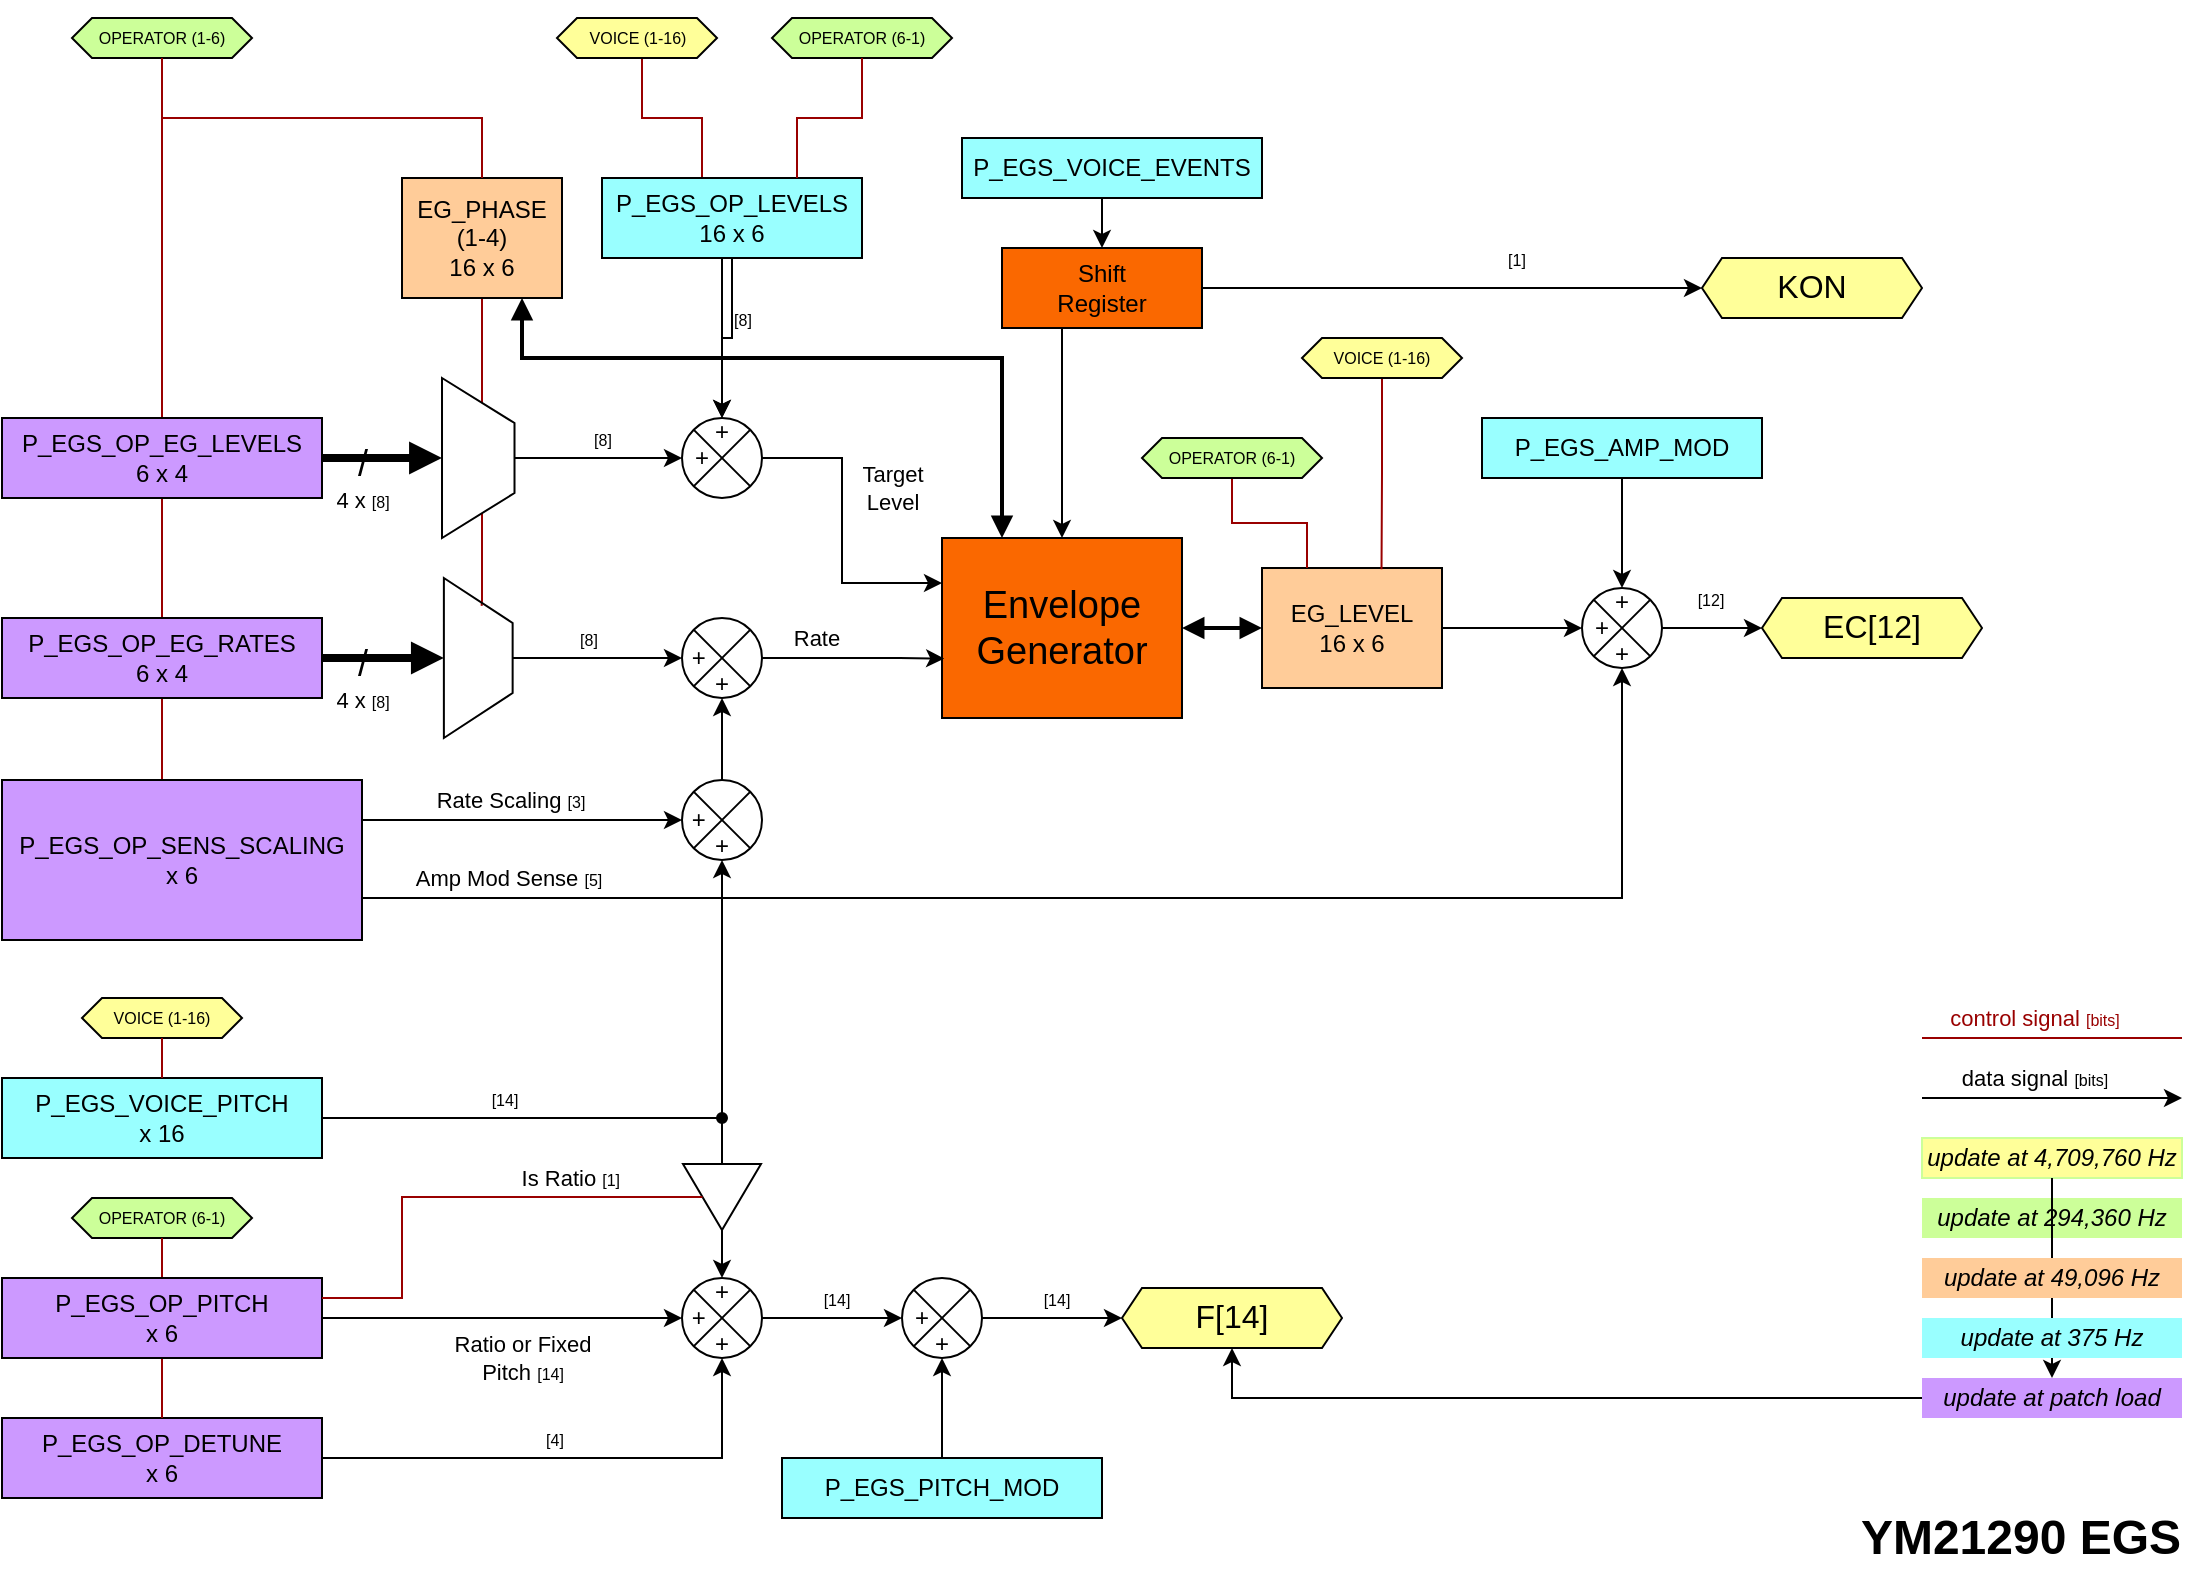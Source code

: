 <mxfile version="21.6.5" type="device">
  <diagram name="Page-1" id="Pqn2j6jePajugsLytFiP">
    <mxGraphModel dx="1222" dy="869" grid="1" gridSize="10" guides="1" tooltips="1" connect="1" arrows="1" fold="1" page="1" pageScale="1" pageWidth="1169" pageHeight="827" background="#ffffff" math="0" shadow="0">
      <root>
        <mxCell id="0" />
        <mxCell id="1" parent="0" />
        <mxCell id="Uc1V2ZWnSnzchSxw7sYp-2" style="edgeStyle=orthogonalEdgeStyle;rounded=0;orthogonalLoop=1;jettySize=auto;html=1;exitX=0.5;exitY=1;exitDx=0;exitDy=0;endArrow=none;endFill=0;strokeColor=#990000;" parent="1" source="bkhKXYJbMKSQ_BPkJ9Bf-1" edge="1">
          <mxGeometry relative="1" as="geometry">
            <mxPoint x="120" y="401" as="targetPoint" />
            <Array as="points">
              <mxPoint x="120" y="401" />
            </Array>
          </mxGeometry>
        </mxCell>
        <mxCell id="bkhKXYJbMKSQ_BPkJ9Bf-1" value="&lt;p style=&quot;line-height: 110%;&quot;&gt;&lt;font style=&quot;font-size: 8px;&quot;&gt;OPERATOR (1-6)&lt;/font&gt;&lt;/p&gt;" style="shape=hexagon;perimeter=hexagonPerimeter2;whiteSpace=wrap;html=1;fixedSize=1;size=10;strokeColor=#000000;fontColor=#000000;labelBackgroundColor=none;fillColor=#CCFF99;" parent="1" vertex="1">
          <mxGeometry x="75" y="20" width="90" height="20" as="geometry" />
        </mxCell>
        <mxCell id="bkhKXYJbMKSQ_BPkJ9Bf-86" style="edgeStyle=orthogonalEdgeStyle;rounded=0;orthogonalLoop=1;jettySize=auto;html=1;exitX=0.5;exitY=1;exitDx=0;exitDy=0;entryX=0.25;entryY=0;entryDx=0;entryDy=0;strokeColor=#990000;fontColor=#000000;labelBackgroundColor=none;endArrow=none;endFill=0;startArrow=none;startFill=0;" parent="1" source="bkhKXYJbMKSQ_BPkJ9Bf-3" target="bkhKXYJbMKSQ_BPkJ9Bf-21" edge="1">
          <mxGeometry relative="1" as="geometry">
            <Array as="points">
              <mxPoint x="360" y="40" />
              <mxPoint x="360" y="70" />
              <mxPoint x="390" y="70" />
              <mxPoint x="390" y="100" />
            </Array>
          </mxGeometry>
        </mxCell>
        <mxCell id="bkhKXYJbMKSQ_BPkJ9Bf-3" value="&lt;p style=&quot;line-height: 110%;&quot;&gt;&lt;font style=&quot;font-size: 8px;&quot;&gt;VOICE (1-16)&lt;/font&gt;&lt;/p&gt;" style="shape=hexagon;perimeter=hexagonPerimeter2;whiteSpace=wrap;html=1;fixedSize=1;size=10;strokeColor=#000000;fontColor=#000000;labelBackgroundColor=none;fillColor=#FFFF99;" parent="1" vertex="1">
          <mxGeometry x="317.5" y="20" width="80" height="20" as="geometry" />
        </mxCell>
        <mxCell id="Uc1V2ZWnSnzchSxw7sYp-5" style="edgeStyle=orthogonalEdgeStyle;rounded=0;orthogonalLoop=1;jettySize=auto;html=1;exitX=0.5;exitY=1;exitDx=0;exitDy=0;entryX=0.174;entryY=0.451;entryDx=0;entryDy=0;strokeColor=#990000;endArrow=none;endFill=0;entryPerimeter=0;" parent="1" source="bkhKXYJbMKSQ_BPkJ9Bf-7" target="bkhKXYJbMKSQ_BPkJ9Bf-15" edge="1">
          <mxGeometry relative="1" as="geometry">
            <Array as="points">
              <mxPoint x="280" y="311" />
            </Array>
          </mxGeometry>
        </mxCell>
        <mxCell id="bkhKXYJbMKSQ_BPkJ9Bf-7" value="EG_PHASE&lt;br&gt;(1-4)&lt;br&gt;16 x 6" style="rounded=0;whiteSpace=wrap;html=1;fillColor=#FFCC99;fontColor=#000000;strokeColor=#000000;labelBackgroundColor=none;" parent="1" vertex="1">
          <mxGeometry x="240" y="100" width="80" height="60" as="geometry" />
        </mxCell>
        <mxCell id="bkhKXYJbMKSQ_BPkJ9Bf-14" value="&lt;font style=&quot;font-size: 18px;&quot;&gt;/&lt;/font&gt;&lt;br&gt;4 x&amp;nbsp;&lt;font style=&quot;font-size: 8px;&quot;&gt;[8]&lt;/font&gt;" style="edgeStyle=orthogonalEdgeStyle;rounded=0;orthogonalLoop=1;jettySize=auto;html=1;exitX=1;exitY=0.5;exitDx=0;exitDy=0;entryX=0.5;entryY=1;entryDx=0;entryDy=0;strokeWidth=4;endArrow=block;endFill=1;labelBackgroundColor=none;strokeColor=#000000;fontColor=#000000;" parent="1" source="bkhKXYJbMKSQ_BPkJ9Bf-8" target="bkhKXYJbMKSQ_BPkJ9Bf-11" edge="1">
          <mxGeometry x="-0.333" y="-10" relative="1" as="geometry">
            <mxPoint x="145" y="40" as="sourcePoint" />
            <mxPoint x="145" y="220" as="targetPoint" />
            <mxPoint as="offset" />
          </mxGeometry>
        </mxCell>
        <mxCell id="bkhKXYJbMKSQ_BPkJ9Bf-11" value="" style="shape=trapezoid;perimeter=trapezoidPerimeter;whiteSpace=wrap;html=1;fixedSize=1;size=22.5;rotation=90;strokeColor=#000000;fontColor=#000000;labelBackgroundColor=none;fillColor=#FFFFFF;" parent="1" vertex="1">
          <mxGeometry x="238.13" y="221.88" width="80" height="36.25" as="geometry" />
        </mxCell>
        <mxCell id="B_mAP0IRxajXwq3ZstFW-13" value="" style="edgeStyle=orthogonalEdgeStyle;rounded=0;orthogonalLoop=1;jettySize=auto;html=1;" edge="1" parent="1" source="bkhKXYJbMKSQ_BPkJ9Bf-21" target="bkhKXYJbMKSQ_BPkJ9Bf-24">
          <mxGeometry relative="1" as="geometry" />
        </mxCell>
        <mxCell id="bkhKXYJbMKSQ_BPkJ9Bf-21" value="&lt;span style=&quot;font-family: Helvetica; font-size: 12px; font-style: normal; font-variant-ligatures: normal; font-variant-caps: normal; font-weight: 400; letter-spacing: normal; orphans: 2; text-align: center; text-indent: 0px; text-transform: none; widows: 2; word-spacing: 0px; -webkit-text-stroke-width: 0px; text-decoration-thickness: initial; text-decoration-style: initial; text-decoration-color: initial; float: none; display: inline !important;&quot;&gt;P_EGS_OP_LEVELS&lt;/span&gt;&lt;br style=&quot;border-color: rgb(0, 0, 0); font-family: Helvetica; font-size: 12px; font-style: normal; font-variant-ligatures: normal; font-variant-caps: normal; font-weight: 400; letter-spacing: normal; orphans: 2; text-align: center; text-indent: 0px; text-transform: none; widows: 2; word-spacing: 0px; -webkit-text-stroke-width: 0px; text-decoration-thickness: initial; text-decoration-style: initial; text-decoration-color: initial;&quot;&gt;&lt;font&gt;16 x 6&lt;/font&gt;" style="rounded=0;whiteSpace=wrap;html=1;fillColor=#99FFFF;fontColor=#000000;strokeColor=#000000;labelBackgroundColor=none;" parent="1" vertex="1">
          <mxGeometry x="340" y="100" width="130" height="40" as="geometry" />
        </mxCell>
        <mxCell id="bkhKXYJbMKSQ_BPkJ9Bf-23" value="&lt;font style=&quot;font-size: 19px;&quot;&gt;Envelope&lt;br&gt;Generator&lt;/font&gt;" style="rounded=0;whiteSpace=wrap;html=1;fillColor=#fa6800;fontColor=#000000;strokeColor=#000000;labelBackgroundColor=none;" parent="1" vertex="1">
          <mxGeometry x="510" y="280" width="120" height="90" as="geometry" />
        </mxCell>
        <mxCell id="bkhKXYJbMKSQ_BPkJ9Bf-24" value="&lt;p style=&quot;line-height: 110%;&quot;&gt;+&lt;br&gt;+&amp;nbsp; &amp;nbsp; &amp;nbsp;&amp;nbsp;&lt;br&gt;&lt;br&gt;&lt;/p&gt;" style="shape=sumEllipse;perimeter=ellipsePerimeter;whiteSpace=wrap;html=1;backgroundOutline=1;strokeColor=#000000;fontColor=#000000;labelBackgroundColor=none;fillColor=none;" parent="1" vertex="1">
          <mxGeometry x="380" y="220" width="40" height="40" as="geometry" />
        </mxCell>
        <mxCell id="bkhKXYJbMKSQ_BPkJ9Bf-25" value="&lt;font style=&quot;font-size: 8px;&quot;&gt;[8]&lt;/font&gt;" style="edgeStyle=orthogonalEdgeStyle;rounded=0;orthogonalLoop=1;jettySize=auto;html=1;entryX=0;entryY=0.5;entryDx=0;entryDy=0;exitX=0.5;exitY=0;exitDx=0;exitDy=0;strokeColor=#000000;fontColor=#000000;labelBackgroundColor=none;" parent="1" source="bkhKXYJbMKSQ_BPkJ9Bf-11" target="bkhKXYJbMKSQ_BPkJ9Bf-24" edge="1">
          <mxGeometry x="0.045" y="10" relative="1" as="geometry">
            <mxPoint x="288" y="170" as="sourcePoint" />
            <mxPoint x="288" y="321" as="targetPoint" />
            <Array as="points" />
            <mxPoint as="offset" />
          </mxGeometry>
        </mxCell>
        <mxCell id="bkhKXYJbMKSQ_BPkJ9Bf-26" style="edgeStyle=orthogonalEdgeStyle;rounded=0;orthogonalLoop=1;jettySize=auto;html=1;exitX=0.5;exitY=1;exitDx=0;exitDy=0;strokeColor=#000000;fontColor=#000000;labelBackgroundColor=none;" parent="1" source="bkhKXYJbMKSQ_BPkJ9Bf-21" target="bkhKXYJbMKSQ_BPkJ9Bf-24" edge="1">
          <mxGeometry relative="1" as="geometry">
            <mxPoint x="306" y="250" as="sourcePoint" />
            <mxPoint x="360" y="250" as="targetPoint" />
            <Array as="points">
              <mxPoint x="400" y="140" />
            </Array>
          </mxGeometry>
        </mxCell>
        <mxCell id="B_mAP0IRxajXwq3ZstFW-12" value="&lt;font color=&quot;#000000&quot; style=&quot;font-size: 8px;&quot;&gt;[8]&lt;/font&gt;" style="edgeLabel;html=1;align=center;verticalAlign=middle;resizable=0;points=[];labelBackgroundColor=none;" vertex="1" connectable="0" parent="bkhKXYJbMKSQ_BPkJ9Bf-26">
          <mxGeometry x="0.165" relative="1" as="geometry">
            <mxPoint x="10" y="-15" as="offset" />
          </mxGeometry>
        </mxCell>
        <mxCell id="bkhKXYJbMKSQ_BPkJ9Bf-28" value="Target&lt;br&gt;Level" style="edgeStyle=orthogonalEdgeStyle;rounded=0;orthogonalLoop=1;jettySize=auto;html=1;entryX=0;entryY=0.25;entryDx=0;entryDy=0;exitX=1;exitY=0.5;exitDx=0;exitDy=0;strokeColor=#000000;fontColor=#000000;labelBackgroundColor=none;" parent="1" source="bkhKXYJbMKSQ_BPkJ9Bf-24" target="bkhKXYJbMKSQ_BPkJ9Bf-23" edge="1">
          <mxGeometry x="-0.279" y="25" relative="1" as="geometry">
            <mxPoint x="306" y="250" as="sourcePoint" />
            <mxPoint x="360" y="250" as="targetPoint" />
            <Array as="points">
              <mxPoint x="460" y="240" />
              <mxPoint x="460" y="302" />
            </Array>
            <mxPoint as="offset" />
          </mxGeometry>
        </mxCell>
        <mxCell id="bkhKXYJbMKSQ_BPkJ9Bf-29" value="&lt;font style=&quot;font-size: 18px;&quot;&gt;/&lt;/font&gt;&lt;br&gt;4 x &lt;font style=&quot;font-size: 8px;&quot;&gt;[8]&lt;/font&gt;" style="edgeStyle=orthogonalEdgeStyle;rounded=0;orthogonalLoop=1;jettySize=auto;html=1;entryX=0.5;entryY=1;entryDx=0;entryDy=0;strokeWidth=4;endArrow=block;endFill=1;labelBackgroundColor=none;strokeColor=#000000;fontColor=#000000;" parent="1" target="bkhKXYJbMKSQ_BPkJ9Bf-15" edge="1">
          <mxGeometry x="-0.344" y="-10" relative="1" as="geometry">
            <mxPoint x="200" y="340" as="sourcePoint" />
            <mxPoint x="270" y="250" as="targetPoint" />
            <mxPoint as="offset" />
            <Array as="points">
              <mxPoint x="230" y="340" />
              <mxPoint x="230" y="340" />
            </Array>
          </mxGeometry>
        </mxCell>
        <mxCell id="bkhKXYJbMKSQ_BPkJ9Bf-30" value="&lt;font&gt;P_EGS_AMP_MOD&lt;/font&gt;" style="rounded=0;whiteSpace=wrap;html=1;fillColor=#99FFFF;fontColor=#000000;strokeColor=#000000;labelBackgroundColor=none;" parent="1" vertex="1">
          <mxGeometry x="780" y="220" width="140" height="30" as="geometry" />
        </mxCell>
        <mxCell id="bkhKXYJbMKSQ_BPkJ9Bf-32" style="edgeStyle=orthogonalEdgeStyle;rounded=0;orthogonalLoop=1;jettySize=auto;html=1;exitX=0.5;exitY=1;exitDx=0;exitDy=0;entryX=0.5;entryY=0;entryDx=0;entryDy=0;strokeColor=#000000;fontColor=#000000;labelBackgroundColor=none;" parent="1" source="bkhKXYJbMKSQ_BPkJ9Bf-30" target="bkhKXYJbMKSQ_BPkJ9Bf-38" edge="1">
          <mxGeometry relative="1" as="geometry">
            <mxPoint x="575" as="sourcePoint" />
            <mxPoint x="471" y="70" as="targetPoint" />
            <Array as="points">
              <mxPoint x="850" y="280" />
              <mxPoint x="850" y="280" />
            </Array>
          </mxGeometry>
        </mxCell>
        <mxCell id="bkhKXYJbMKSQ_BPkJ9Bf-34" value="&lt;span style=&quot;font-family: Helvetica; font-size: 12px; font-style: normal; font-variant-ligatures: normal; font-variant-caps: normal; font-weight: 400; letter-spacing: normal; orphans: 2; text-align: center; text-indent: 0px; text-transform: none; widows: 2; word-spacing: 0px; -webkit-text-stroke-width: 0px; text-decoration-thickness: initial; text-decoration-style: initial; text-decoration-color: initial; float: none; display: inline !important;&quot;&gt;P_EGS_OP_SENS_SCALING&lt;/span&gt;&lt;br style=&quot;border-color: rgb(0, 0, 0); font-family: Helvetica; font-size: 12px; font-style: normal; font-variant-ligatures: normal; font-variant-caps: normal; font-weight: 400; letter-spacing: normal; orphans: 2; text-align: center; text-indent: 0px; text-transform: none; widows: 2; word-spacing: 0px; -webkit-text-stroke-width: 0px; text-decoration-thickness: initial; text-decoration-style: initial; text-decoration-color: initial;&quot;&gt;&lt;span style=&quot;font-family: Helvetica; font-size: 12px; font-style: normal; font-variant-ligatures: normal; font-variant-caps: normal; font-weight: 400; letter-spacing: normal; orphans: 2; text-align: center; text-indent: 0px; text-transform: none; widows: 2; word-spacing: 0px; -webkit-text-stroke-width: 0px; text-decoration-thickness: initial; text-decoration-style: initial; text-decoration-color: initial; float: none; display: inline !important;&quot;&gt;x 6&lt;/span&gt;" style="rounded=0;whiteSpace=wrap;html=1;fillColor=#CC99FF;fontColor=#000000;strokeColor=#000000;labelBackgroundColor=none;" parent="1" vertex="1">
          <mxGeometry x="40" y="401" width="180" height="80" as="geometry" />
        </mxCell>
        <mxCell id="bkhKXYJbMKSQ_BPkJ9Bf-35" value="&lt;p style=&quot;line-height: 110%;&quot;&gt;&lt;br&gt;+&amp;nbsp; &amp;nbsp; &amp;nbsp; &amp;nbsp;&lt;br&gt;+&lt;br&gt;&lt;/p&gt;" style="shape=sumEllipse;perimeter=ellipsePerimeter;whiteSpace=wrap;html=1;backgroundOutline=1;strokeColor=#000000;fontColor=#000000;labelBackgroundColor=none;fillColor=none;" parent="1" vertex="1">
          <mxGeometry x="380" y="320" width="40" height="40" as="geometry" />
        </mxCell>
        <mxCell id="bkhKXYJbMKSQ_BPkJ9Bf-36" value="Rate" style="edgeStyle=orthogonalEdgeStyle;rounded=0;orthogonalLoop=1;jettySize=auto;html=1;entryX=0.009;entryY=0.67;entryDx=0;entryDy=0;exitX=1;exitY=0.5;exitDx=0;exitDy=0;entryPerimeter=0;strokeColor=#000000;fontColor=#000000;labelBackgroundColor=none;" parent="1" source="bkhKXYJbMKSQ_BPkJ9Bf-35" target="bkhKXYJbMKSQ_BPkJ9Bf-23" edge="1">
          <mxGeometry x="-0.408" y="10" relative="1" as="geometry">
            <mxPoint x="400" y="250" as="sourcePoint" />
            <mxPoint x="500" y="313" as="targetPoint" />
            <Array as="points">
              <mxPoint x="489" y="340" />
            </Array>
            <mxPoint as="offset" />
          </mxGeometry>
        </mxCell>
        <mxCell id="bkhKXYJbMKSQ_BPkJ9Bf-37" value="&lt;font style=&quot;font-size: 8px;&quot;&gt;[8]&lt;/font&gt;" style="edgeStyle=orthogonalEdgeStyle;rounded=0;orthogonalLoop=1;jettySize=auto;html=1;entryX=0;entryY=0.5;entryDx=0;entryDy=0;exitX=0.5;exitY=0;exitDx=0;exitDy=0;strokeColor=#000000;fontColor=#000000;labelBackgroundColor=none;" parent="1" source="bkhKXYJbMKSQ_BPkJ9Bf-15" target="bkhKXYJbMKSQ_BPkJ9Bf-35" edge="1">
          <mxGeometry x="-0.097" y="10" relative="1" as="geometry">
            <mxPoint x="306" y="250" as="sourcePoint" />
            <mxPoint x="360" y="250" as="targetPoint" />
            <Array as="points" />
            <mxPoint as="offset" />
          </mxGeometry>
        </mxCell>
        <mxCell id="bkhKXYJbMKSQ_BPkJ9Bf-38" value="&lt;p style=&quot;line-height: 110%;&quot;&gt;+&lt;br&gt;+&amp;nbsp; &amp;nbsp; &amp;nbsp;&amp;nbsp;&lt;br&gt;+&lt;br&gt;&lt;/p&gt;" style="shape=sumEllipse;perimeter=ellipsePerimeter;whiteSpace=wrap;html=1;backgroundOutline=1;strokeColor=#000000;fontColor=#000000;labelBackgroundColor=none;fillColor=none;" parent="1" vertex="1">
          <mxGeometry x="830" y="305" width="40" height="40" as="geometry" />
        </mxCell>
        <mxCell id="bkhKXYJbMKSQ_BPkJ9Bf-39" value="Amp Mod Sense &lt;font style=&quot;font-size: 8px;&quot;&gt;[5]&lt;/font&gt;" style="edgeStyle=orthogonalEdgeStyle;rounded=0;orthogonalLoop=1;jettySize=auto;html=1;entryX=0.5;entryY=1;entryDx=0;entryDy=0;exitX=1;exitY=0.75;exitDx=0;exitDy=0;strokeColor=#000000;fontColor=#000000;labelBackgroundColor=none;" parent="1" source="bkhKXYJbMKSQ_BPkJ9Bf-34" target="bkhKXYJbMKSQ_BPkJ9Bf-38" edge="1">
          <mxGeometry x="-0.802" y="10" relative="1" as="geometry">
            <mxPoint x="400" y="350" as="sourcePoint" />
            <mxPoint x="501" y="350" as="targetPoint" />
            <Array as="points">
              <mxPoint x="850" y="460" />
            </Array>
            <mxPoint as="offset" />
          </mxGeometry>
        </mxCell>
        <mxCell id="bkhKXYJbMKSQ_BPkJ9Bf-41" value="&lt;font style=&quot;font-size: 8px;&quot;&gt;[12]&lt;/font&gt;" style="edgeStyle=orthogonalEdgeStyle;rounded=0;orthogonalLoop=1;jettySize=auto;html=1;exitX=1;exitY=0.5;exitDx=0;exitDy=0;entryX=0;entryY=0.5;entryDx=0;entryDy=0;strokeColor=#000000;fontColor=#000000;labelBackgroundColor=none;" parent="1" source="bkhKXYJbMKSQ_BPkJ9Bf-38" target="bkhKXYJbMKSQ_BPkJ9Bf-88" edge="1">
          <mxGeometry x="-0.039" y="15" relative="1" as="geometry">
            <mxPoint x="860" y="325" as="sourcePoint" />
            <mxPoint x="960" y="325" as="targetPoint" />
            <Array as="points" />
            <mxPoint as="offset" />
          </mxGeometry>
        </mxCell>
        <mxCell id="bkhKXYJbMKSQ_BPkJ9Bf-42" value="&lt;span style=&quot;font-family: Helvetica; font-size: 12px; font-style: normal; font-variant-ligatures: normal; font-variant-caps: normal; font-weight: 400; letter-spacing: normal; orphans: 2; text-align: center; text-indent: 0px; text-transform: none; widows: 2; word-spacing: 0px; -webkit-text-stroke-width: 0px; text-decoration-thickness: initial; text-decoration-style: initial; text-decoration-color: initial; float: none; display: inline !important;&quot;&gt;P_EGS_VOICE_PITCH&lt;/span&gt;&lt;br style=&quot;border-color: rgb(0, 0, 0); font-family: Helvetica; font-size: 12px; font-style: normal; font-variant-ligatures: normal; font-variant-caps: normal; font-weight: 400; letter-spacing: normal; orphans: 2; text-align: center; text-indent: 0px; text-transform: none; widows: 2; word-spacing: 0px; -webkit-text-stroke-width: 0px; text-decoration-thickness: initial; text-decoration-style: initial; text-decoration-color: initial;&quot;&gt;&lt;font&gt;x 16&lt;/font&gt;" style="rounded=0;whiteSpace=wrap;html=1;fillColor=#99FFFF;fontColor=#000000;strokeColor=#000000;labelBackgroundColor=none;" parent="1" vertex="1">
          <mxGeometry x="40" y="550" width="160" height="40" as="geometry" />
        </mxCell>
        <mxCell id="bkhKXYJbMKSQ_BPkJ9Bf-43" value="&lt;p style=&quot;line-height: 110%;&quot;&gt;&amp;nbsp;&lt;br&gt;+&amp;nbsp; &amp;nbsp; &amp;nbsp; &amp;nbsp;&lt;br&gt;+&lt;br&gt;&lt;/p&gt;" style="shape=sumEllipse;perimeter=ellipsePerimeter;whiteSpace=wrap;html=1;backgroundOutline=1;strokeColor=#000000;fontColor=#000000;labelBackgroundColor=none;fillColor=none;" parent="1" vertex="1">
          <mxGeometry x="380" y="401" width="40" height="40" as="geometry" />
        </mxCell>
        <mxCell id="bkhKXYJbMKSQ_BPkJ9Bf-44" style="edgeStyle=orthogonalEdgeStyle;rounded=0;orthogonalLoop=1;jettySize=auto;html=1;entryX=0.5;entryY=1;entryDx=0;entryDy=0;exitX=0.5;exitY=0;exitDx=0;exitDy=0;strokeColor=#000000;fontColor=#000000;labelBackgroundColor=none;" parent="1" source="bkhKXYJbMKSQ_BPkJ9Bf-43" target="bkhKXYJbMKSQ_BPkJ9Bf-35" edge="1">
          <mxGeometry relative="1" as="geometry">
            <mxPoint x="335" y="350" as="sourcePoint" />
            <mxPoint x="390" y="350" as="targetPoint" />
            <Array as="points" />
          </mxGeometry>
        </mxCell>
        <mxCell id="bkhKXYJbMKSQ_BPkJ9Bf-45" value="Rate Scaling &lt;font style=&quot;font-size: 8px;&quot;&gt;[3]&lt;/font&gt;" style="edgeStyle=orthogonalEdgeStyle;rounded=0;orthogonalLoop=1;jettySize=auto;html=1;entryX=0;entryY=0.5;entryDx=0;entryDy=0;exitX=1;exitY=0.25;exitDx=0;exitDy=0;strokeColor=#000000;fontColor=#000000;labelBackgroundColor=none;" parent="1" source="bkhKXYJbMKSQ_BPkJ9Bf-34" target="bkhKXYJbMKSQ_BPkJ9Bf-43" edge="1">
          <mxGeometry x="-0.077" y="10" relative="1" as="geometry">
            <mxPoint x="230" y="461" as="sourcePoint" />
            <mxPoint x="710" y="346" as="targetPoint" />
            <Array as="points">
              <mxPoint x="350" y="421" />
            </Array>
            <mxPoint as="offset" />
          </mxGeometry>
        </mxCell>
        <mxCell id="bkhKXYJbMKSQ_BPkJ9Bf-46" value="" style="edgeStyle=orthogonalEdgeStyle;rounded=0;orthogonalLoop=1;jettySize=auto;html=1;entryX=0.5;entryY=1;entryDx=0;entryDy=0;exitX=0.5;exitY=0;exitDx=0;exitDy=0;strokeColor=#000000;fontColor=#000000;labelBackgroundColor=none;" parent="1" source="bkhKXYJbMKSQ_BPkJ9Bf-61" target="bkhKXYJbMKSQ_BPkJ9Bf-43" edge="1">
          <mxGeometry x="-0.077" y="10" relative="1" as="geometry">
            <mxPoint x="260" y="440" as="sourcePoint" />
            <mxPoint x="390" y="440" as="targetPoint" />
            <Array as="points" />
            <mxPoint as="offset" />
          </mxGeometry>
        </mxCell>
        <mxCell id="bkhKXYJbMKSQ_BPkJ9Bf-51" value="&lt;font&gt;P_EGS_PITCH_MOD&lt;/font&gt;" style="rounded=0;whiteSpace=wrap;html=1;fillColor=#99FFFF;fontColor=#000000;strokeColor=#000000;labelBackgroundColor=none;" parent="1" vertex="1">
          <mxGeometry x="430" y="740" width="160" height="30" as="geometry" />
        </mxCell>
        <mxCell id="bkhKXYJbMKSQ_BPkJ9Bf-52" value="&lt;p style=&quot;line-height: 110%;&quot;&gt;&amp;nbsp;&lt;br&gt;+&amp;nbsp; &amp;nbsp; &amp;nbsp;&amp;nbsp;&lt;br&gt;+&lt;br&gt;&lt;/p&gt;" style="shape=sumEllipse;perimeter=ellipsePerimeter;whiteSpace=wrap;html=1;backgroundOutline=1;strokeColor=#000000;fontColor=#000000;labelBackgroundColor=none;fillColor=none;" parent="1" vertex="1">
          <mxGeometry x="490" y="650" width="40" height="40" as="geometry" />
        </mxCell>
        <mxCell id="bkhKXYJbMKSQ_BPkJ9Bf-53" style="edgeStyle=orthogonalEdgeStyle;rounded=0;orthogonalLoop=1;jettySize=auto;html=1;exitX=0.5;exitY=0;exitDx=0;exitDy=0;entryX=0.5;entryY=1;entryDx=0;entryDy=0;strokeColor=#000000;fontColor=#000000;labelBackgroundColor=none;" parent="1" target="bkhKXYJbMKSQ_BPkJ9Bf-52" edge="1">
          <mxGeometry relative="1" as="geometry">
            <mxPoint x="510" y="740" as="sourcePoint" />
            <mxPoint x="730" y="415" as="targetPoint" />
            <Array as="points">
              <mxPoint x="510" y="690" />
            </Array>
          </mxGeometry>
        </mxCell>
        <mxCell id="bkhKXYJbMKSQ_BPkJ9Bf-54" value="" style="edgeStyle=orthogonalEdgeStyle;rounded=0;orthogonalLoop=1;jettySize=auto;html=1;entryX=0.5;entryY=0;entryDx=0;entryDy=0;strokeColor=#000000;fontColor=#000000;labelBackgroundColor=none;" parent="1" source="bkhKXYJbMKSQ_BPkJ9Bf-96" target="bkhKXYJbMKSQ_BPkJ9Bf-49" edge="1">
          <mxGeometry x="-0.077" y="10" relative="1" as="geometry">
            <mxPoint x="230" y="580" as="sourcePoint" />
            <mxPoint x="410" y="470" as="targetPoint" />
            <Array as="points">
              <mxPoint x="400" y="580" />
            </Array>
            <mxPoint as="offset" />
          </mxGeometry>
        </mxCell>
        <mxCell id="bkhKXYJbMKSQ_BPkJ9Bf-55" value="&lt;span style=&quot;font-family: Helvetica; font-size: 12px; font-style: normal; font-variant-ligatures: normal; font-variant-caps: normal; font-weight: 400; letter-spacing: normal; orphans: 2; text-align: center; text-indent: 0px; text-transform: none; widows: 2; word-spacing: 0px; -webkit-text-stroke-width: 0px; text-decoration-thickness: initial; text-decoration-style: initial; text-decoration-color: initial; float: none; display: inline !important;&quot;&gt;P_EGS_OP_DETUNE&lt;/span&gt;&lt;br style=&quot;border-color: rgb(0, 0, 0); font-family: Helvetica; font-size: 12px; font-style: normal; font-variant-ligatures: normal; font-variant-caps: normal; font-weight: 400; letter-spacing: normal; orphans: 2; text-align: center; text-indent: 0px; text-transform: none; widows: 2; word-spacing: 0px; -webkit-text-stroke-width: 0px; text-decoration-thickness: initial; text-decoration-style: initial; text-decoration-color: initial;&quot;&gt;&lt;font&gt;x 6&lt;/font&gt;" style="rounded=0;whiteSpace=wrap;html=1;fillColor=#CC99FF;fontColor=#000000;strokeColor=#000000;labelBackgroundColor=none;" parent="1" vertex="1">
          <mxGeometry x="40" y="720" width="160" height="40" as="geometry" />
        </mxCell>
        <mxCell id="bkhKXYJbMKSQ_BPkJ9Bf-56" value="Ratio or Fixed&lt;br&gt;Pitch &lt;font style=&quot;font-size: 8px;&quot;&gt;[14]&lt;/font&gt;" style="edgeStyle=orthogonalEdgeStyle;rounded=0;orthogonalLoop=1;jettySize=auto;html=1;exitX=1;exitY=0.5;exitDx=0;exitDy=0;strokeColor=#000000;fontColor=#000000;labelBackgroundColor=none;" parent="1" source="bkhKXYJbMKSQ_BPkJ9Bf-47" target="bkhKXYJbMKSQ_BPkJ9Bf-49" edge="1">
          <mxGeometry x="0.107" y="-20" relative="1" as="geometry">
            <mxPoint x="200" y="670" as="sourcePoint" />
            <mxPoint x="450" y="610" as="targetPoint" />
            <Array as="points">
              <mxPoint x="200" y="670" />
            </Array>
            <mxPoint as="offset" />
          </mxGeometry>
        </mxCell>
        <mxCell id="bkhKXYJbMKSQ_BPkJ9Bf-49" value="&lt;p style=&quot;line-height: 110%;&quot;&gt;&lt;font style=&quot;font-size: 12px;&quot;&gt;+&lt;br&gt;+&amp;nbsp; &amp;nbsp; &amp;nbsp; &amp;nbsp;&lt;br&gt;+&lt;/font&gt;&lt;/p&gt;" style="shape=sumEllipse;perimeter=ellipsePerimeter;whiteSpace=wrap;html=1;backgroundOutline=1;strokeColor=#000000;fontColor=#000000;labelBackgroundColor=none;fillColor=none;" parent="1" vertex="1">
          <mxGeometry x="380" y="650" width="40" height="40" as="geometry" />
        </mxCell>
        <mxCell id="bkhKXYJbMKSQ_BPkJ9Bf-57" value="&lt;font style=&quot;font-size: 8px;&quot;&gt;[4]&lt;/font&gt;" style="edgeStyle=orthogonalEdgeStyle;rounded=0;orthogonalLoop=1;jettySize=auto;html=1;exitX=1;exitY=0.5;exitDx=0;exitDy=0;strokeColor=#000000;fontColor=#000000;labelBackgroundColor=none;" parent="1" source="bkhKXYJbMKSQ_BPkJ9Bf-55" target="bkhKXYJbMKSQ_BPkJ9Bf-49" edge="1">
          <mxGeometry x="-0.077" y="10" relative="1" as="geometry">
            <mxPoint x="210" y="680" as="sourcePoint" />
            <mxPoint x="360" y="680" as="targetPoint" />
            <Array as="points" />
            <mxPoint as="offset" />
          </mxGeometry>
        </mxCell>
        <mxCell id="bkhKXYJbMKSQ_BPkJ9Bf-58" value="&lt;font style=&quot;font-size: 8px;&quot;&gt;[14]&lt;/font&gt;" style="edgeStyle=orthogonalEdgeStyle;rounded=0;orthogonalLoop=1;jettySize=auto;html=1;exitX=1;exitY=0.5;exitDx=0;exitDy=0;entryX=0;entryY=0.5;entryDx=0;entryDy=0;strokeColor=#000000;fontColor=#000000;labelBackgroundColor=none;" parent="1" source="bkhKXYJbMKSQ_BPkJ9Bf-49" target="bkhKXYJbMKSQ_BPkJ9Bf-52" edge="1">
          <mxGeometry x="0.041" y="10" relative="1" as="geometry">
            <mxPoint x="730" y="355" as="sourcePoint" />
            <mxPoint x="460" y="670" as="targetPoint" />
            <Array as="points" />
            <mxPoint as="offset" />
          </mxGeometry>
        </mxCell>
        <mxCell id="bkhKXYJbMKSQ_BPkJ9Bf-60" value="&lt;font style=&quot;font-size: 8px;&quot;&gt;[14]&lt;/font&gt;" style="edgeStyle=orthogonalEdgeStyle;rounded=0;orthogonalLoop=1;jettySize=auto;html=1;exitX=1;exitY=0.5;exitDx=0;exitDy=0;entryX=0;entryY=0.5;entryDx=0;entryDy=0;strokeColor=#000000;fontColor=#000000;labelBackgroundColor=none;" parent="1" source="bkhKXYJbMKSQ_BPkJ9Bf-52" target="bkhKXYJbMKSQ_BPkJ9Bf-89" edge="1">
          <mxGeometry x="0.055" y="10" relative="1" as="geometry">
            <mxPoint x="660" y="345" as="sourcePoint" />
            <mxPoint x="740" y="670" as="targetPoint" />
            <Array as="points" />
            <mxPoint as="offset" />
          </mxGeometry>
        </mxCell>
        <mxCell id="bkhKXYJbMKSQ_BPkJ9Bf-63" value="&lt;font style=&quot;font-size: 8px;&quot;&gt;[14]&lt;/font&gt;" style="edgeStyle=orthogonalEdgeStyle;rounded=0;orthogonalLoop=1;jettySize=auto;html=1;entryX=0;entryY=0.5;entryDx=0;entryDy=0;endArrow=none;endFill=0;exitX=1;exitY=0.5;exitDx=0;exitDy=0;strokeColor=#000000;fontColor=#000000;labelBackgroundColor=none;" parent="1" source="bkhKXYJbMKSQ_BPkJ9Bf-42" target="bkhKXYJbMKSQ_BPkJ9Bf-61" edge="1">
          <mxGeometry x="-0.077" y="10" relative="1" as="geometry">
            <mxPoint x="200" y="580" as="sourcePoint" />
            <mxPoint x="370" y="640" as="targetPoint" />
            <Array as="points" />
            <mxPoint as="offset" />
          </mxGeometry>
        </mxCell>
        <mxCell id="bkhKXYJbMKSQ_BPkJ9Bf-61" value="" style="ellipse;whiteSpace=wrap;html=1;aspect=fixed;fillColor=#000000;strokeColor=#000000;fontColor=#000000;labelBackgroundColor=none;" parent="1" vertex="1">
          <mxGeometry x="397.5" y="567.5" width="5" height="5" as="geometry" />
        </mxCell>
        <mxCell id="bkhKXYJbMKSQ_BPkJ9Bf-64" value="&lt;p style=&quot;line-height: 110%;&quot;&gt;&lt;font style=&quot;font-size: 8px;&quot;&gt;VOICE (1-16)&lt;/font&gt;&lt;/p&gt;" style="shape=hexagon;perimeter=hexagonPerimeter2;whiteSpace=wrap;html=1;fixedSize=1;size=10;strokeColor=#000000;fontColor=#000000;labelBackgroundColor=none;fillColor=#FFFF99;" parent="1" vertex="1">
          <mxGeometry x="80" y="510" width="80" height="20" as="geometry" />
        </mxCell>
        <mxCell id="bkhKXYJbMKSQ_BPkJ9Bf-65" value="YM21290 EGS" style="text;strokeColor=none;fillColor=none;html=1;fontSize=24;fontStyle=1;verticalAlign=middle;align=center;fontColor=#000000;labelBackgroundColor=none;" parent="1" vertex="1">
          <mxGeometry x="960" y="760" width="177.5" height="40" as="geometry" />
        </mxCell>
        <mxCell id="bkhKXYJbMKSQ_BPkJ9Bf-66" value="&lt;p style=&quot;line-height: 110%;&quot;&gt;&lt;font style=&quot;font-size: 8px;&quot;&gt;OPERATOR (6-1)&lt;/font&gt;&lt;/p&gt;" style="shape=hexagon;perimeter=hexagonPerimeter2;whiteSpace=wrap;html=1;fixedSize=1;size=10;strokeColor=#000000;fontColor=#000000;labelBackgroundColor=none;fillColor=#CCFF99;" parent="1" vertex="1">
          <mxGeometry x="425" y="20" width="90" height="20" as="geometry" />
        </mxCell>
        <mxCell id="bkhKXYJbMKSQ_BPkJ9Bf-67" style="edgeStyle=orthogonalEdgeStyle;rounded=0;orthogonalLoop=1;jettySize=auto;html=1;exitX=0.5;exitY=1;exitDx=0;exitDy=0;entryX=0.75;entryY=0;entryDx=0;entryDy=0;strokeColor=#990000;fontColor=#000000;labelBackgroundColor=none;endArrow=none;endFill=0;startArrow=none;startFill=0;" parent="1" source="bkhKXYJbMKSQ_BPkJ9Bf-66" target="bkhKXYJbMKSQ_BPkJ9Bf-21" edge="1">
          <mxGeometry relative="1" as="geometry">
            <mxPoint x="105" y="40" as="sourcePoint" />
            <mxPoint x="256" y="110" as="targetPoint" />
            <Array as="points">
              <mxPoint x="470" y="70" />
              <mxPoint x="438" y="70" />
            </Array>
          </mxGeometry>
        </mxCell>
        <mxCell id="bkhKXYJbMKSQ_BPkJ9Bf-95" style="edgeStyle=orthogonalEdgeStyle;rounded=0;orthogonalLoop=1;jettySize=auto;html=1;exitX=0.5;exitY=1;exitDx=0;exitDy=0;entryX=0.5;entryY=0;entryDx=0;entryDy=0;strokeColor=#000000;fontColor=#000000;labelBackgroundColor=none;" parent="1" source="bkhKXYJbMKSQ_BPkJ9Bf-68" target="bkhKXYJbMKSQ_BPkJ9Bf-91" edge="1">
          <mxGeometry relative="1" as="geometry" />
        </mxCell>
        <mxCell id="bkhKXYJbMKSQ_BPkJ9Bf-68" value="&lt;font&gt;P_EGS_VOICE_EVENTS&lt;/font&gt;" style="rounded=0;whiteSpace=wrap;html=1;fillColor=#99FFFF;fontColor=#000000;strokeColor=#000000;labelBackgroundColor=none;" parent="1" vertex="1">
          <mxGeometry x="520" y="80" width="150" height="30" as="geometry" />
        </mxCell>
        <mxCell id="bkhKXYJbMKSQ_BPkJ9Bf-69" style="edgeStyle=orthogonalEdgeStyle;rounded=0;orthogonalLoop=1;jettySize=auto;html=1;exitX=0.25;exitY=1;exitDx=0;exitDy=0;entryX=0.5;entryY=0;entryDx=0;entryDy=0;strokeColor=#000000;fontColor=#000000;labelBackgroundColor=none;" parent="1" source="bkhKXYJbMKSQ_BPkJ9Bf-91" target="bkhKXYJbMKSQ_BPkJ9Bf-23" edge="1">
          <mxGeometry relative="1" as="geometry">
            <mxPoint x="450" y="150" as="sourcePoint" />
            <mxPoint x="580" y="280" as="targetPoint" />
            <Array as="points">
              <mxPoint x="570" y="175" />
            </Array>
          </mxGeometry>
        </mxCell>
        <mxCell id="bkhKXYJbMKSQ_BPkJ9Bf-70" value="&lt;p style=&quot;line-height: 110%;&quot;&gt;&lt;font style=&quot;font-size: 8px;&quot;&gt;OPERATOR (6-1)&lt;/font&gt;&lt;/p&gt;" style="shape=hexagon;perimeter=hexagonPerimeter2;whiteSpace=wrap;html=1;fixedSize=1;size=10;strokeColor=#000000;fontColor=#000000;labelBackgroundColor=none;fillColor=#CCFF99;" parent="1" vertex="1">
          <mxGeometry x="75" y="610" width="90" height="20" as="geometry" />
        </mxCell>
        <mxCell id="bkhKXYJbMKSQ_BPkJ9Bf-9" value="&lt;span style=&quot;font-family: Helvetica; font-size: 12px; font-style: normal; font-variant-ligatures: normal; font-variant-caps: normal; font-weight: 400; letter-spacing: normal; orphans: 2; text-align: center; text-indent: 0px; text-transform: none; widows: 2; word-spacing: 0px; -webkit-text-stroke-width: 0px; text-decoration-thickness: initial; text-decoration-style: initial; text-decoration-color: initial; float: none; display: inline !important;&quot;&gt;P_EGS_OP_EG_RATES&lt;/span&gt;&lt;br style=&quot;border-color: rgb(0, 0, 0); font-family: Helvetica; font-size: 12px; font-style: normal; font-variant-ligatures: normal; font-variant-caps: normal; font-weight: 400; letter-spacing: normal; orphans: 2; text-align: center; text-indent: 0px; text-transform: none; widows: 2; word-spacing: 0px; -webkit-text-stroke-width: 0px; text-decoration-thickness: initial; text-decoration-style: initial; text-decoration-color: initial;&quot;&gt;&lt;span style=&quot;font-family: Helvetica; font-size: 12px; font-style: normal; font-variant-ligatures: normal; font-variant-caps: normal; font-weight: 400; letter-spacing: normal; orphans: 2; text-align: center; text-indent: 0px; text-transform: none; widows: 2; word-spacing: 0px; -webkit-text-stroke-width: 0px; text-decoration-thickness: initial; text-decoration-style: initial; text-decoration-color: initial; float: none; display: inline !important;&quot;&gt;6 x 4&lt;/span&gt;" style="rounded=0;whiteSpace=wrap;html=1;fillColor=#CC99FF;fontColor=#000000;strokeColor=#000000;labelBackgroundColor=none;" parent="1" vertex="1">
          <mxGeometry x="40" y="320" width="160" height="40" as="geometry" />
        </mxCell>
        <mxCell id="bkhKXYJbMKSQ_BPkJ9Bf-8" value="&lt;span style=&quot;font-family: Helvetica; font-size: 12px; font-style: normal; font-variant-ligatures: normal; font-variant-caps: normal; font-weight: 400; letter-spacing: normal; orphans: 2; text-align: center; text-indent: 0px; text-transform: none; widows: 2; word-spacing: 0px; -webkit-text-stroke-width: 0px; text-decoration-thickness: initial; text-decoration-style: initial; text-decoration-color: initial; float: none; display: inline !important;&quot;&gt;P_EGS_OP_EG_LEVELS&lt;/span&gt;&lt;br style=&quot;border-color: rgb(0, 0, 0); font-family: Helvetica; font-size: 12px; font-style: normal; font-variant-ligatures: normal; font-variant-caps: normal; font-weight: 400; letter-spacing: normal; orphans: 2; text-align: center; text-indent: 0px; text-transform: none; widows: 2; word-spacing: 0px; -webkit-text-stroke-width: 0px; text-decoration-thickness: initial; text-decoration-style: initial; text-decoration-color: initial;&quot;&gt;&lt;span style=&quot;font-family: Helvetica; font-size: 12px; font-style: normal; font-variant-ligatures: normal; font-variant-caps: normal; font-weight: 400; letter-spacing: normal; orphans: 2; text-align: center; text-indent: 0px; text-transform: none; widows: 2; word-spacing: 0px; -webkit-text-stroke-width: 0px; text-decoration-thickness: initial; text-decoration-style: initial; text-decoration-color: initial; float: none; display: inline !important;&quot;&gt;6 x 4&lt;/span&gt;" style="rounded=0;whiteSpace=wrap;html=1;fillColor=#CC99FF;fontColor=#000000;strokeColor=#000000;labelBackgroundColor=none;" parent="1" vertex="1">
          <mxGeometry x="40" y="220" width="160" height="40" as="geometry" />
        </mxCell>
        <mxCell id="bkhKXYJbMKSQ_BPkJ9Bf-74" style="edgeStyle=orthogonalEdgeStyle;rounded=0;orthogonalLoop=1;jettySize=auto;html=1;exitX=0.5;exitY=1;exitDx=0;exitDy=0;entryX=0.5;entryY=0;entryDx=0;entryDy=0;strokeColor=#990000;endArrow=none;endFill=0;fontColor=#000000;labelBackgroundColor=none;" parent="1" source="bkhKXYJbMKSQ_BPkJ9Bf-64" target="bkhKXYJbMKSQ_BPkJ9Bf-42" edge="1">
          <mxGeometry relative="1" as="geometry">
            <mxPoint x="199.2" y="340" as="sourcePoint" />
            <mxPoint x="199.2" y="710" as="targetPoint" />
            <Array as="points">
              <mxPoint x="120" y="540" />
              <mxPoint x="120" y="540" />
            </Array>
          </mxGeometry>
        </mxCell>
        <mxCell id="bkhKXYJbMKSQ_BPkJ9Bf-99" style="edgeStyle=orthogonalEdgeStyle;rounded=0;orthogonalLoop=1;jettySize=auto;html=1;exitX=1;exitY=0.5;exitDx=0;exitDy=0;entryX=0;entryY=0.5;entryDx=0;entryDy=0;strokeColor=#000000;fontColor=#000000;labelBackgroundColor=none;" parent="1" source="bkhKXYJbMKSQ_BPkJ9Bf-76" target="bkhKXYJbMKSQ_BPkJ9Bf-38" edge="1">
          <mxGeometry relative="1" as="geometry" />
        </mxCell>
        <mxCell id="bkhKXYJbMKSQ_BPkJ9Bf-76" value="EG_LEVEL&lt;br&gt;16 x 6" style="rounded=0;whiteSpace=wrap;html=1;fillColor=#FFCC99;fontColor=#000000;strokeColor=#000000;labelBackgroundColor=none;" parent="1" vertex="1">
          <mxGeometry x="670" y="295" width="90" height="60" as="geometry" />
        </mxCell>
        <mxCell id="bkhKXYJbMKSQ_BPkJ9Bf-78" value="" style="edgeStyle=orthogonalEdgeStyle;rounded=0;orthogonalLoop=1;jettySize=auto;html=1;entryX=0;entryY=0.5;entryDx=0;entryDy=0;startArrow=block;startFill=1;strokeWidth=2;endArrow=block;endFill=1;strokeColor=#000000;fontColor=#000000;labelBackgroundColor=none;" parent="1" source="bkhKXYJbMKSQ_BPkJ9Bf-23" target="bkhKXYJbMKSQ_BPkJ9Bf-76" edge="1">
          <mxGeometry relative="1" as="geometry">
            <mxPoint x="770" y="335" as="sourcePoint" />
            <mxPoint x="810" y="335" as="targetPoint" />
            <Array as="points">
              <mxPoint x="660" y="325" />
              <mxPoint x="660" y="325" />
            </Array>
          </mxGeometry>
        </mxCell>
        <mxCell id="bkhKXYJbMKSQ_BPkJ9Bf-79" style="edgeStyle=orthogonalEdgeStyle;rounded=0;orthogonalLoop=1;jettySize=auto;html=1;entryX=0.25;entryY=0;entryDx=0;entryDy=0;exitX=0.75;exitY=1;exitDx=0;exitDy=0;startArrow=block;startFill=1;strokeWidth=2;strokeColor=#000000;fontColor=#000000;labelBackgroundColor=none;endArrow=block;endFill=1;" parent="1" source="bkhKXYJbMKSQ_BPkJ9Bf-7" target="bkhKXYJbMKSQ_BPkJ9Bf-23" edge="1">
          <mxGeometry relative="1" as="geometry">
            <mxPoint x="288" y="170" as="sourcePoint" />
            <mxPoint x="288" y="321" as="targetPoint" />
            <Array as="points">
              <mxPoint x="300" y="190" />
              <mxPoint x="540" y="190" />
            </Array>
          </mxGeometry>
        </mxCell>
        <mxCell id="bkhKXYJbMKSQ_BPkJ9Bf-80" style="edgeStyle=orthogonalEdgeStyle;rounded=0;orthogonalLoop=1;jettySize=auto;html=1;entryX=0.5;entryY=0;entryDx=0;entryDy=0;strokeColor=#990000;endArrow=none;endFill=0;fontColor=#000000;labelBackgroundColor=none;startArrow=none;startFill=0;" parent="1" target="bkhKXYJbMKSQ_BPkJ9Bf-55" edge="1">
          <mxGeometry relative="1" as="geometry">
            <mxPoint x="120" y="630" as="sourcePoint" />
            <mxPoint x="130" y="660" as="targetPoint" />
            <Array as="points">
              <mxPoint x="120" y="650" />
              <mxPoint x="120" y="650" />
            </Array>
          </mxGeometry>
        </mxCell>
        <mxCell id="bkhKXYJbMKSQ_BPkJ9Bf-47" value="&lt;span style=&quot;font-family: Helvetica; font-size: 12px; font-style: normal; font-variant-ligatures: normal; font-variant-caps: normal; font-weight: 400; letter-spacing: normal; orphans: 2; text-align: center; text-indent: 0px; text-transform: none; widows: 2; word-spacing: 0px; -webkit-text-stroke-width: 0px; text-decoration-thickness: initial; text-decoration-style: initial; text-decoration-color: initial; float: none; display: inline !important;&quot;&gt;P_EGS_OP_PITCH&lt;/span&gt;&lt;br style=&quot;border-color: rgb(0, 0, 0); font-family: Helvetica; font-size: 12px; font-style: normal; font-variant-ligatures: normal; font-variant-caps: normal; font-weight: 400; letter-spacing: normal; orphans: 2; text-align: center; text-indent: 0px; text-transform: none; widows: 2; word-spacing: 0px; -webkit-text-stroke-width: 0px; text-decoration-thickness: initial; text-decoration-style: initial; text-decoration-color: initial;&quot;&gt;&lt;font&gt;x 6&lt;/font&gt;" style="rounded=0;whiteSpace=wrap;html=1;fillColor=#CC99FF;fontColor=#000000;strokeColor=#000000;labelBackgroundColor=none;" parent="1" vertex="1">
          <mxGeometry x="40" y="650" width="160" height="40" as="geometry" />
        </mxCell>
        <mxCell id="bkhKXYJbMKSQ_BPkJ9Bf-84" style="edgeStyle=orthogonalEdgeStyle;rounded=0;orthogonalLoop=1;jettySize=auto;html=1;exitX=0.5;exitY=1;exitDx=0;exitDy=0;entryX=0.25;entryY=0;entryDx=0;entryDy=0;strokeColor=#990000;fontColor=#000000;labelBackgroundColor=none;endArrow=none;endFill=0;startArrow=none;startFill=0;" parent="1" source="bkhKXYJbMKSQ_BPkJ9Bf-81" target="bkhKXYJbMKSQ_BPkJ9Bf-76" edge="1">
          <mxGeometry relative="1" as="geometry" />
        </mxCell>
        <mxCell id="bkhKXYJbMKSQ_BPkJ9Bf-81" value="&lt;p style=&quot;line-height: 110%;&quot;&gt;&lt;font style=&quot;font-size: 8px;&quot;&gt;OPERATOR (6-1)&lt;/font&gt;&lt;/p&gt;" style="shape=hexagon;perimeter=hexagonPerimeter2;whiteSpace=wrap;html=1;fixedSize=1;size=10;strokeColor=#000000;fontColor=#000000;labelBackgroundColor=none;fillColor=#CCFF99;" parent="1" vertex="1">
          <mxGeometry x="610" y="230.01" width="90" height="20" as="geometry" />
        </mxCell>
        <mxCell id="Uc1V2ZWnSnzchSxw7sYp-6" style="edgeStyle=orthogonalEdgeStyle;rounded=0;orthogonalLoop=1;jettySize=auto;html=1;exitX=0.5;exitY=1;exitDx=0;exitDy=0;entryX=0.664;entryY=0.011;entryDx=0;entryDy=0;entryPerimeter=0;endArrow=none;endFill=0;strokeColor=#990000;" parent="1" source="bkhKXYJbMKSQ_BPkJ9Bf-82" target="bkhKXYJbMKSQ_BPkJ9Bf-76" edge="1">
          <mxGeometry relative="1" as="geometry" />
        </mxCell>
        <mxCell id="bkhKXYJbMKSQ_BPkJ9Bf-82" value="&lt;p style=&quot;line-height: 110%;&quot;&gt;&lt;font style=&quot;font-size: 8px;&quot;&gt;VOICE (1-16)&lt;/font&gt;&lt;/p&gt;" style="shape=hexagon;perimeter=hexagonPerimeter2;whiteSpace=wrap;html=1;fixedSize=1;size=10;strokeColor=#000000;fontColor=#000000;labelBackgroundColor=none;fillColor=#FFFF99;" parent="1" vertex="1">
          <mxGeometry x="690" y="180" width="80" height="20" as="geometry" />
        </mxCell>
        <mxCell id="bkhKXYJbMKSQ_BPkJ9Bf-88" value="&lt;p style=&quot;line-height: 103%;&quot;&gt;&lt;font style=&quot;font-size: 16px;&quot;&gt;EC[12]&lt;/font&gt;&lt;/p&gt;" style="shape=hexagon;perimeter=hexagonPerimeter2;whiteSpace=wrap;html=1;fixedSize=1;size=10;fillColor=#FFFF99;fontColor=#000000;strokeColor=#000000;labelBackgroundColor=none;" parent="1" vertex="1">
          <mxGeometry x="920" y="310" width="110" height="30" as="geometry" />
        </mxCell>
        <mxCell id="bkhKXYJbMKSQ_BPkJ9Bf-89" value="&lt;p style=&quot;line-height: 103%;&quot;&gt;&lt;font style=&quot;font-size: 16px;&quot;&gt;F[14]&lt;/font&gt;&lt;/p&gt;" style="shape=hexagon;perimeter=hexagonPerimeter2;whiteSpace=wrap;html=1;fixedSize=1;size=10;fillColor=#FFFF99;fontColor=#000000;strokeColor=#000000;labelBackgroundColor=none;" parent="1" vertex="1">
          <mxGeometry x="600" y="655" width="110" height="30" as="geometry" />
        </mxCell>
        <mxCell id="bkhKXYJbMKSQ_BPkJ9Bf-90" value="&lt;p style=&quot;line-height: 103%;&quot;&gt;&lt;font style=&quot;font-size: 16px;&quot;&gt;KON&lt;/font&gt;&lt;/p&gt;" style="shape=hexagon;perimeter=hexagonPerimeter2;whiteSpace=wrap;html=1;fixedSize=1;size=10;fillColor=#FFFF99;fontColor=#000000;strokeColor=#000000;labelBackgroundColor=none;" parent="1" vertex="1">
          <mxGeometry x="890" y="140" width="110" height="30" as="geometry" />
        </mxCell>
        <mxCell id="bkhKXYJbMKSQ_BPkJ9Bf-91" value="Shift&lt;br&gt;Register" style="rounded=0;whiteSpace=wrap;html=1;fillColor=#fa6800;fontColor=#000000;strokeColor=#000000;labelBackgroundColor=none;" parent="1" vertex="1">
          <mxGeometry x="540" y="135" width="100" height="40" as="geometry" />
        </mxCell>
        <mxCell id="bkhKXYJbMKSQ_BPkJ9Bf-92" value="&lt;font style=&quot;font-size: 8px;&quot;&gt;[1]&lt;/font&gt;" style="edgeStyle=orthogonalEdgeStyle;rounded=0;orthogonalLoop=1;jettySize=auto;html=1;exitX=1;exitY=0.5;exitDx=0;exitDy=0;entryX=0;entryY=0.5;entryDx=0;entryDy=0;strokeColor=#000000;fontColor=#000000;labelBackgroundColor=none;" parent="1" source="bkhKXYJbMKSQ_BPkJ9Bf-91" target="bkhKXYJbMKSQ_BPkJ9Bf-90" edge="1">
          <mxGeometry x="0.25" y="15" relative="1" as="geometry">
            <mxPoint x="741" y="306" as="targetPoint" />
            <mxPoint x="740" y="210" as="sourcePoint" />
            <Array as="points">
              <mxPoint x="660" y="155" />
              <mxPoint x="660" y="155" />
            </Array>
            <mxPoint as="offset" />
          </mxGeometry>
        </mxCell>
        <mxCell id="bkhKXYJbMKSQ_BPkJ9Bf-97" value="" style="edgeStyle=orthogonalEdgeStyle;rounded=0;orthogonalLoop=1;jettySize=auto;html=1;endArrow=none;endFill=0;strokeColor=#000000;fontColor=#000000;labelBackgroundColor=none;" parent="1" source="bkhKXYJbMKSQ_BPkJ9Bf-61" target="bkhKXYJbMKSQ_BPkJ9Bf-96" edge="1">
          <mxGeometry x="-0.077" y="10" relative="1" as="geometry">
            <mxPoint x="400" y="573" as="sourcePoint" />
            <mxPoint x="400" y="650" as="targetPoint" />
            <Array as="points" />
            <mxPoint as="offset" />
          </mxGeometry>
        </mxCell>
        <mxCell id="bkhKXYJbMKSQ_BPkJ9Bf-96" value="" style="triangle;whiteSpace=wrap;html=1;rotation=90;strokeColor=#000000;fontColor=#000000;labelBackgroundColor=none;fillColor=#FFFFFF;" parent="1" vertex="1">
          <mxGeometry x="383.5" y="590" width="33" height="39" as="geometry" />
        </mxCell>
        <mxCell id="bkhKXYJbMKSQ_BPkJ9Bf-98" value="Is Ratio &lt;font style=&quot;font-size: 8px;&quot;&gt;[1]&amp;nbsp;&lt;/font&gt;" style="edgeStyle=orthogonalEdgeStyle;rounded=0;orthogonalLoop=1;jettySize=auto;html=1;exitX=1;exitY=0.25;exitDx=0;exitDy=0;entryX=0.5;entryY=1;entryDx=0;entryDy=0;endArrow=none;endFill=0;strokeColor=#990000;fontColor=#000000;labelBackgroundColor=none;" parent="1" source="bkhKXYJbMKSQ_BPkJ9Bf-47" target="bkhKXYJbMKSQ_BPkJ9Bf-96" edge="1">
          <mxGeometry x="0.457" y="10" relative="1" as="geometry">
            <mxPoint x="210" y="750" as="sourcePoint" />
            <mxPoint x="380" y="700" as="targetPoint" />
            <Array as="points">
              <mxPoint x="240" y="660" />
              <mxPoint x="240" y="610" />
            </Array>
            <mxPoint as="offset" />
          </mxGeometry>
        </mxCell>
        <mxCell id="Uc1V2ZWnSnzchSxw7sYp-3" style="edgeStyle=orthogonalEdgeStyle;rounded=0;orthogonalLoop=1;jettySize=auto;html=1;exitX=0.5;exitY=1;exitDx=0;exitDy=0;" parent="1" source="bkhKXYJbMKSQ_BPkJ9Bf-1" target="bkhKXYJbMKSQ_BPkJ9Bf-1" edge="1">
          <mxGeometry relative="1" as="geometry" />
        </mxCell>
        <mxCell id="Uc1V2ZWnSnzchSxw7sYp-4" style="edgeStyle=orthogonalEdgeStyle;rounded=0;orthogonalLoop=1;jettySize=auto;html=1;exitX=0.5;exitY=1;exitDx=0;exitDy=0;strokeColor=#990000;fontColor=#000000;labelBackgroundColor=none;endArrow=none;endFill=0;startArrow=none;startFill=0;entryX=0.5;entryY=0;entryDx=0;entryDy=0;" parent="1" source="bkhKXYJbMKSQ_BPkJ9Bf-1" target="bkhKXYJbMKSQ_BPkJ9Bf-7" edge="1">
          <mxGeometry relative="1" as="geometry">
            <mxPoint x="320" y="50" as="sourcePoint" />
            <mxPoint x="320" y="110" as="targetPoint" />
            <Array as="points">
              <mxPoint x="120" y="70" />
              <mxPoint x="280" y="70" />
            </Array>
          </mxGeometry>
        </mxCell>
        <mxCell id="B_mAP0IRxajXwq3ZstFW-4" value="" style="edgeStyle=orthogonalEdgeStyle;rounded=0;orthogonalLoop=1;jettySize=auto;html=1;" edge="1" parent="1" source="B_mAP0IRxajXwq3ZstFW-6" target="bkhKXYJbMKSQ_BPkJ9Bf-89">
          <mxGeometry relative="1" as="geometry" />
        </mxCell>
        <mxCell id="B_mAP0IRxajXwq3ZstFW-3" value="&lt;font color=&quot;#000000&quot;&gt;update at 4,709,760 Hz&lt;/font&gt;" style="rounded=0;whiteSpace=wrap;html=1;strokeColor=#CCFF99;fillColor=#FFFF99;fontStyle=2" vertex="1" parent="1">
          <mxGeometry x="1000" y="580" width="130" height="20" as="geometry" />
        </mxCell>
        <mxCell id="B_mAP0IRxajXwq3ZstFW-5" value="&lt;font color=&quot;#000000&quot;&gt;update at 294,360 Hz&lt;/font&gt;" style="rounded=0;whiteSpace=wrap;html=1;strokeColor=none;fillColor=#CCFF99;fontStyle=2" vertex="1" parent="1">
          <mxGeometry x="1000" y="610" width="130" height="20" as="geometry" />
        </mxCell>
        <mxCell id="B_mAP0IRxajXwq3ZstFW-7" value="" style="edgeStyle=orthogonalEdgeStyle;rounded=0;orthogonalLoop=1;jettySize=auto;html=1;" edge="1" parent="1" source="B_mAP0IRxajXwq3ZstFW-3" target="B_mAP0IRxajXwq3ZstFW-6">
          <mxGeometry relative="1" as="geometry">
            <mxPoint x="1065" y="635" as="sourcePoint" />
            <mxPoint x="945" y="780" as="targetPoint" />
          </mxGeometry>
        </mxCell>
        <mxCell id="B_mAP0IRxajXwq3ZstFW-6" value="&lt;font color=&quot;#000000&quot;&gt;update at patch load&lt;/font&gt;" style="rounded=0;whiteSpace=wrap;html=1;strokeColor=none;fillColor=#CC99FF;fontStyle=2" vertex="1" parent="1">
          <mxGeometry x="1000" y="700" width="130" height="20" as="geometry" />
        </mxCell>
        <mxCell id="B_mAP0IRxajXwq3ZstFW-8" value="&lt;font color=&quot;#000000&quot;&gt;update at 375 Hz&lt;/font&gt;" style="rounded=0;whiteSpace=wrap;html=1;strokeColor=none;fillColor=#99FFFF;fontStyle=2" vertex="1" parent="1">
          <mxGeometry x="1000" y="670" width="130" height="20" as="geometry" />
        </mxCell>
        <mxCell id="B_mAP0IRxajXwq3ZstFW-9" value="&lt;font color=&quot;#000000&quot; style=&quot;font-size: 11px;&quot;&gt;data signal&amp;nbsp;&lt;/font&gt;&lt;font color=&quot;#000000&quot; style=&quot;font-size: 8px;&quot;&gt;[bits]&lt;/font&gt;" style="endArrow=classic;html=1;rounded=0;strokeColor=#000000;labelBackgroundColor=none;" edge="1" parent="1">
          <mxGeometry x="-0.145" y="10" width="50" height="50" relative="1" as="geometry">
            <mxPoint x="1000" y="560" as="sourcePoint" />
            <mxPoint x="1130" y="560" as="targetPoint" />
            <mxPoint as="offset" />
          </mxGeometry>
        </mxCell>
        <mxCell id="B_mAP0IRxajXwq3ZstFW-10" value="&lt;font color=&quot;#000000&quot;&gt;update at 49,096 Hz&lt;/font&gt;" style="rounded=0;whiteSpace=wrap;html=1;strokeColor=none;fillColor=#FFCC99;fontStyle=2" vertex="1" parent="1">
          <mxGeometry x="1000" y="640" width="130" height="20" as="geometry" />
        </mxCell>
        <mxCell id="B_mAP0IRxajXwq3ZstFW-11" value="&lt;font color=&quot;#990000&quot;&gt;&lt;font style=&quot;font-size: 11px;&quot;&gt;control signal&amp;nbsp;&lt;/font&gt;&lt;font style=&quot;font-size: 8px;&quot;&gt;[bits]&lt;/font&gt;&lt;/font&gt;" style="endArrow=none;html=1;rounded=0;strokeColor=#990000;labelBackgroundColor=none;endFill=0;" edge="1" parent="1">
          <mxGeometry x="-0.145" y="10" width="50" height="50" relative="1" as="geometry">
            <mxPoint x="1000" y="530" as="sourcePoint" />
            <mxPoint x="1130" y="530" as="targetPoint" />
            <mxPoint as="offset" />
          </mxGeometry>
        </mxCell>
        <mxCell id="bkhKXYJbMKSQ_BPkJ9Bf-15" value="" style="shape=trapezoid;perimeter=trapezoidPerimeter;whiteSpace=wrap;html=1;fixedSize=1;size=22.5;rotation=90;strokeColor=#000000;fontColor=#000000;labelBackgroundColor=none;fillColor=none;" parent="1" vertex="1">
          <mxGeometry x="238.13" y="322.81" width="80" height="34.38" as="geometry" />
        </mxCell>
      </root>
    </mxGraphModel>
  </diagram>
</mxfile>
